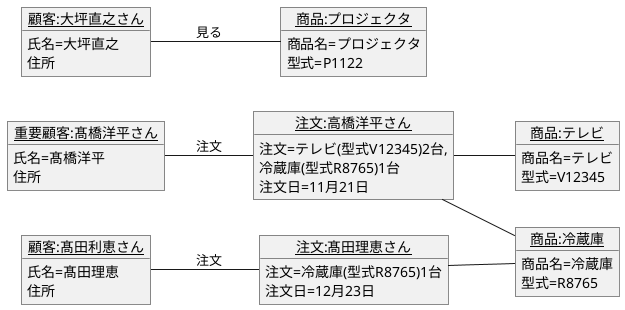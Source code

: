 @startuml 注文
left to right direction
object "<u>重要顧客:髙橋洋平さん</u>" as vip {
氏名=髙橋洋平
住所      
}
object "<u>顧客:髙田利恵さん</u>" as user1 {
氏名=髙田理恵 
住所   
}
object "<u>顧客:大坪直之さん</u>" as user2 {
氏名=大坪直之
住所  
}
object "<u>注文:高橋洋平さん</u>" as order {
注文=テレビ(型式V12345)2台,
冷蔵庫(型式R8765)1台 
注文日=11月21日    
}
object "<u>注文:髙田理恵さん</u>" as order2 {
注文=冷蔵庫(型式R8765)1台
注文日=12月23日   
}
object "<u>商品:テレビ</u>" as tv {
商品名=テレビ
型式=V12345    
}
object "<u>商品:冷蔵庫</u>" as rei {
商品名=冷蔵庫
型式=R8765    
}
object "<u>商品:プロジェクタ</u>" as pro {
商品名=プロジェクタ
型式=P1122    
}
vip -- order:注文
user1 -- order2:注文
user2 -- pro:見る
order -- tv
order -- rei
order2 -- rei
@enduml